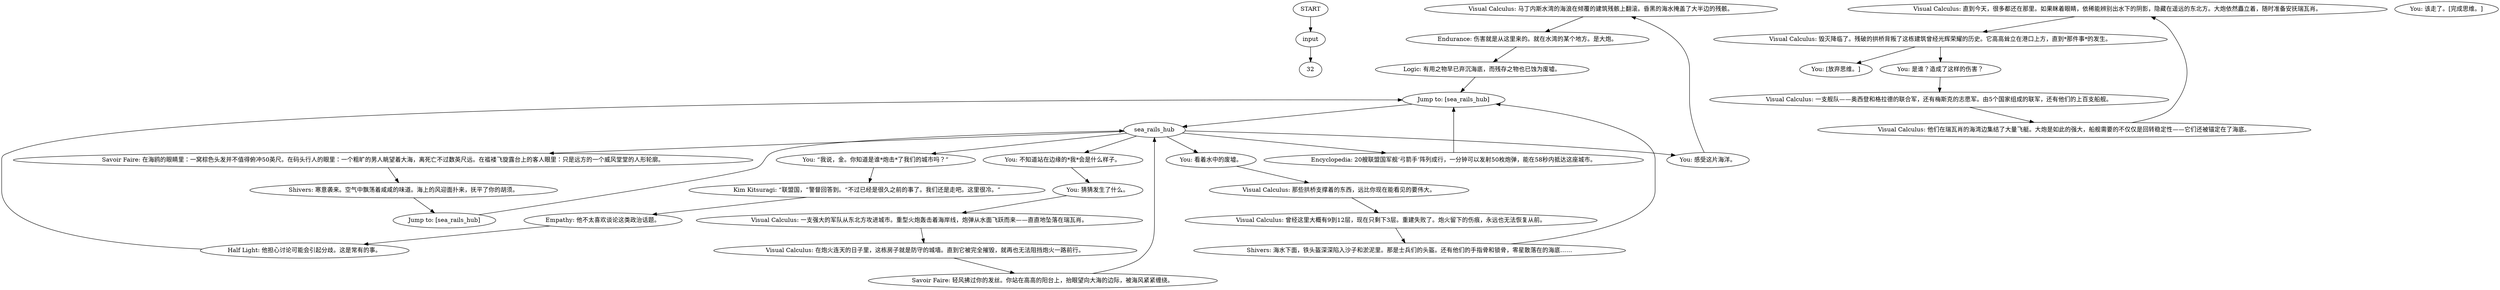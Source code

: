# PIER ORB / searails
# This is an afterthought dialogue with VisCalc.
# ==================================================
digraph G {
	  0 [label="START"];
	  1 [label="input"];
	  2 [label="Visual Calculus: 马丁内斯水湾的海浪在倾覆的建筑残骸上翻滚。昏黑的海水掩盖了大半边的残骸。"];
	  3 [label="Kim Kitsuragi: “联盟国，”警督回答到。“不过已经是很久之前的事了。我们还是走吧。这里很冷。”"];
	  4 [label="You: 不知道站在边缘的*我*会是什么样子。"];
	  5 [label="Visual Calculus: 那些拱桥支撑着的东西，远比你现在能看见的要伟大。"];
	  6 [label="Visual Calculus: 直到今天，很多都还在那里。如果眯着眼睛，依稀能辨别出水下的阴影，隐藏在遥远的东北方。大炮依然矗立着，随时准备安抚瑞瓦肖。"];
	  7 [label="Savoir Faire: 轻风拂过你的发丝。你站在高高的阳台上，抬眼望向大海的边际，被海风紧紧缠绕。"];
	  8 [label="Logic: 有用之物早已弃沉海底，而残存之物也已蚀为废墟。"];
	  9 [label="sea_rails_hub"];
	  10 [label="Endurance: 伤害就是从这里来的。就在水湾的某个地方。是大炮。"];
	  11 [label="You: [放弃思维。]"];
	  12 [label="Visual Calculus: 在炮火连天的日子里，这栋房子就是防守的城墙。直到它被完全摧毁，就再也无法阻挡炮火一路前行。"];
	  13 [label="You: “我说，金。你知道是谁*炮击*了我们的城市吗？”"];
	  14 [label="Visual Calculus: 他们在瑞瓦肖的海湾边集结了大量飞艇。大炮是如此的强大，船舰需要的不仅仅是回转稳定性——它们还被锚定在了海底。"];
	  15 [label="Half Light: 他担心讨论可能会引起分歧。这是常有的事。"];
	  16 [label="Visual Calculus: 一支舰队——奥西登和格拉德的联合军，还有梅斯克的志愿军。由5个国家组成的联军，还有他们的上百支船舰。"];
	  17 [label="Empathy: 他不太喜欢谈论这类政治话题。"];
	  18 [label="You: 感受这片海洋。"];
	  19 [label="Visual Calculus: 曾经这里大概有9到12层，现在只剩下3层。重建失败了。炮火留下的伤痕，永远也无法恢复从前。"];
	  20 [label="Jump to: [sea_rails_hub]"];
	  21 [label="You: 看着水中的废墟。"];
	  22 [label="Shivers: 寒意袭来。空气中飘荡着咸咸的味道。海上的风迎面扑来，抚平了你的胡须。"];
	  23 [label="Visual Calculus: 一支强大的军队从东北方攻进城市。重型火炮轰击着海岸线，炮弹从水面飞跃而来——直直地坠落在瑞瓦肖。"];
	  24 [label="Jump to: [sea_rails_hub]"];
	  25 [label="Shivers: 海水下面，铁头盔深深陷入沙子和淤泥里。那是士兵们的头盔。还有他们的手指骨和锁骨，零星散落在的海底……"];
	  26 [label="You: 该走了。[完成思维。]"];
	  27 [label="Savoir Faire: 在海鸥的眼睛里：一窝棕色头发并不值得俯冲50英尺。在码头行人的眼里：一个粗旷的男人眺望着大海，离死亡不过数英尺远。在褴褛飞旋露台上的客人眼里：只是远方的一个威风堂堂的人形轮廓。"];
	  28 [label="You: 猜猜发生了什么。"];
	  29 [label="You: 是谁？造成了这样的伤害？"];
	  30 [label="Encyclopedia: 20艘联盟国军舰‘弓箭手’阵列成行，一分钟可以发射50枚炮弹，能在58秒内抵达这座城市。"];
	  31 [label="Visual Calculus: 毁灭降临了。残破的拱桥背叛了这栋建筑曾经光辉荣耀的历史。它高高耸立在港口上方，直到*那件事*的发生。"];
	  0 -> 1
	  1 -> 32
	  2 -> 10
	  3 -> 17
	  4 -> 28
	  5 -> 19
	  6 -> 31
	  7 -> 9
	  8 -> 24
	  9 -> 4
	  9 -> 13
	  9 -> 18
	  9 -> 21
	  9 -> 27
	  9 -> 30
	  10 -> 8
	  12 -> 7
	  13 -> 3
	  14 -> 6
	  15 -> 24
	  16 -> 14
	  17 -> 15
	  18 -> 2
	  19 -> 25
	  20 -> 9
	  21 -> 5
	  22 -> 20
	  23 -> 12
	  24 -> 9
	  25 -> 24
	  27 -> 22
	  28 -> 23
	  29 -> 16
	  30 -> 24
	  31 -> 11
	  31 -> 29
}

